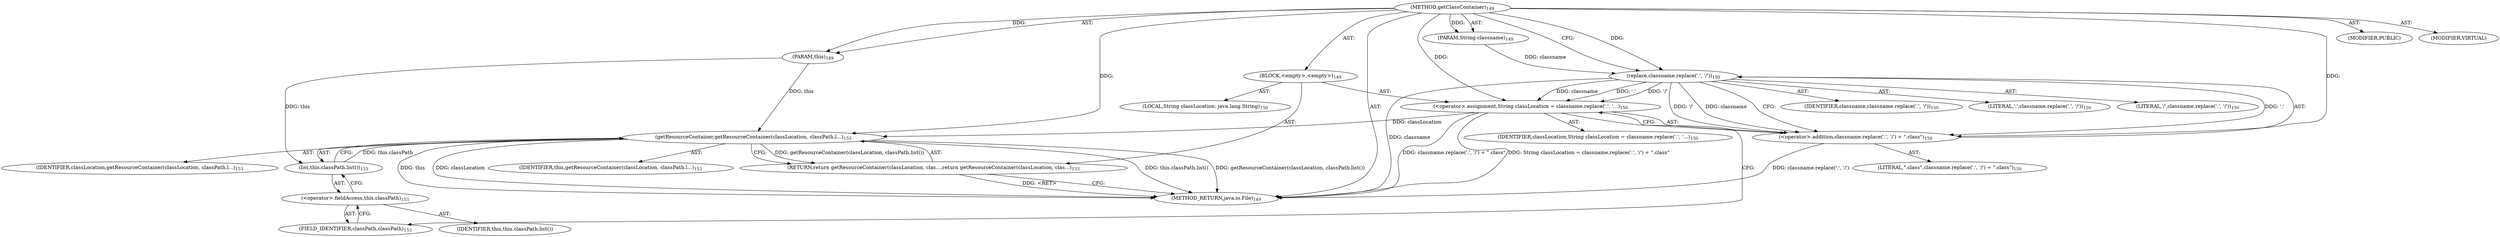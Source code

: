 digraph "getClassContainer" {  
"111669149700" [label = <(METHOD,getClassContainer)<SUB>149</SUB>> ]
"115964116995" [label = <(PARAM,this)<SUB>149</SUB>> ]
"115964117001" [label = <(PARAM,String classname)<SUB>149</SUB>> ]
"25769803784" [label = <(BLOCK,&lt;empty&gt;,&lt;empty&gt;)<SUB>149</SUB>> ]
"94489280513" [label = <(LOCAL,String classLocation: java.lang.String)<SUB>150</SUB>> ]
"30064771115" [label = <(&lt;operator&gt;.assignment,String classLocation = classname.replace('.', '...)<SUB>150</SUB>> ]
"68719476767" [label = <(IDENTIFIER,classLocation,String classLocation = classname.replace('.', '...)<SUB>150</SUB>> ]
"30064771116" [label = <(&lt;operator&gt;.addition,classname.replace('.', '/') + &quot;.class&quot;)<SUB>150</SUB>> ]
"30064771117" [label = <(replace,classname.replace('.', '/'))<SUB>150</SUB>> ]
"68719476768" [label = <(IDENTIFIER,classname,classname.replace('.', '/'))<SUB>150</SUB>> ]
"90194313222" [label = <(LITERAL,'.',classname.replace('.', '/'))<SUB>150</SUB>> ]
"90194313223" [label = <(LITERAL,'/',classname.replace('.', '/'))<SUB>150</SUB>> ]
"90194313224" [label = <(LITERAL,&quot;.class&quot;,classname.replace('.', '/') + &quot;.class&quot;)<SUB>150</SUB>> ]
"146028888066" [label = <(RETURN,return getResourceContainer(classLocation, clas...,return getResourceContainer(classLocation, clas...)<SUB>153</SUB>> ]
"30064771118" [label = <(getResourceContainer,getResourceContainer(classLocation, classPath.l...)<SUB>153</SUB>> ]
"68719476740" [label = <(IDENTIFIER,this,getResourceContainer(classLocation, classPath.l...)<SUB>153</SUB>> ]
"68719476769" [label = <(IDENTIFIER,classLocation,getResourceContainer(classLocation, classPath.l...)<SUB>153</SUB>> ]
"30064771119" [label = <(list,this.classPath.list())<SUB>153</SUB>> ]
"30064771120" [label = <(&lt;operator&gt;.fieldAccess,this.classPath)<SUB>153</SUB>> ]
"68719476770" [label = <(IDENTIFIER,this,this.classPath.list())> ]
"55834574865" [label = <(FIELD_IDENTIFIER,classPath,classPath)<SUB>153</SUB>> ]
"133143986193" [label = <(MODIFIER,PUBLIC)> ]
"133143986194" [label = <(MODIFIER,VIRTUAL)> ]
"128849018884" [label = <(METHOD_RETURN,java.io.File)<SUB>149</SUB>> ]
  "111669149700" -> "115964116995"  [ label = "AST: "] 
  "111669149700" -> "115964117001"  [ label = "AST: "] 
  "111669149700" -> "25769803784"  [ label = "AST: "] 
  "111669149700" -> "133143986193"  [ label = "AST: "] 
  "111669149700" -> "133143986194"  [ label = "AST: "] 
  "111669149700" -> "128849018884"  [ label = "AST: "] 
  "25769803784" -> "94489280513"  [ label = "AST: "] 
  "25769803784" -> "30064771115"  [ label = "AST: "] 
  "25769803784" -> "146028888066"  [ label = "AST: "] 
  "30064771115" -> "68719476767"  [ label = "AST: "] 
  "30064771115" -> "30064771116"  [ label = "AST: "] 
  "30064771116" -> "30064771117"  [ label = "AST: "] 
  "30064771116" -> "90194313224"  [ label = "AST: "] 
  "30064771117" -> "68719476768"  [ label = "AST: "] 
  "30064771117" -> "90194313222"  [ label = "AST: "] 
  "30064771117" -> "90194313223"  [ label = "AST: "] 
  "146028888066" -> "30064771118"  [ label = "AST: "] 
  "30064771118" -> "68719476740"  [ label = "AST: "] 
  "30064771118" -> "68719476769"  [ label = "AST: "] 
  "30064771118" -> "30064771119"  [ label = "AST: "] 
  "30064771119" -> "30064771120"  [ label = "AST: "] 
  "30064771120" -> "68719476770"  [ label = "AST: "] 
  "30064771120" -> "55834574865"  [ label = "AST: "] 
  "30064771115" -> "55834574865"  [ label = "CFG: "] 
  "146028888066" -> "128849018884"  [ label = "CFG: "] 
  "30064771116" -> "30064771115"  [ label = "CFG: "] 
  "30064771118" -> "146028888066"  [ label = "CFG: "] 
  "30064771117" -> "30064771116"  [ label = "CFG: "] 
  "30064771119" -> "30064771118"  [ label = "CFG: "] 
  "30064771120" -> "30064771119"  [ label = "CFG: "] 
  "55834574865" -> "30064771120"  [ label = "CFG: "] 
  "111669149700" -> "30064771117"  [ label = "CFG: "] 
  "146028888066" -> "128849018884"  [ label = "DDG: &lt;RET&gt;"] 
  "30064771117" -> "128849018884"  [ label = "DDG: classname"] 
  "30064771116" -> "128849018884"  [ label = "DDG: classname.replace('.', '/')"] 
  "30064771115" -> "128849018884"  [ label = "DDG: classname.replace('.', '/') + &quot;.class&quot;"] 
  "30064771115" -> "128849018884"  [ label = "DDG: String classLocation = classname.replace('.', '/') + &quot;.class&quot;"] 
  "30064771118" -> "128849018884"  [ label = "DDG: this"] 
  "30064771118" -> "128849018884"  [ label = "DDG: classLocation"] 
  "30064771118" -> "128849018884"  [ label = "DDG: this.classPath.list()"] 
  "30064771118" -> "128849018884"  [ label = "DDG: getResourceContainer(classLocation, classPath.list())"] 
  "111669149700" -> "115964116995"  [ label = "DDG: "] 
  "111669149700" -> "115964117001"  [ label = "DDG: "] 
  "30064771117" -> "30064771115"  [ label = "DDG: classname"] 
  "30064771117" -> "30064771115"  [ label = "DDG: '.'"] 
  "30064771117" -> "30064771115"  [ label = "DDG: '/'"] 
  "111669149700" -> "30064771115"  [ label = "DDG: "] 
  "30064771118" -> "146028888066"  [ label = "DDG: getResourceContainer(classLocation, classPath.list())"] 
  "30064771117" -> "30064771116"  [ label = "DDG: classname"] 
  "30064771117" -> "30064771116"  [ label = "DDG: '.'"] 
  "30064771117" -> "30064771116"  [ label = "DDG: '/'"] 
  "111669149700" -> "30064771116"  [ label = "DDG: "] 
  "115964116995" -> "30064771118"  [ label = "DDG: this"] 
  "30064771119" -> "30064771118"  [ label = "DDG: this.classPath"] 
  "111669149700" -> "30064771118"  [ label = "DDG: "] 
  "30064771115" -> "30064771118"  [ label = "DDG: classLocation"] 
  "115964117001" -> "30064771117"  [ label = "DDG: classname"] 
  "111669149700" -> "30064771117"  [ label = "DDG: "] 
  "115964116995" -> "30064771119"  [ label = "DDG: this"] 
}
